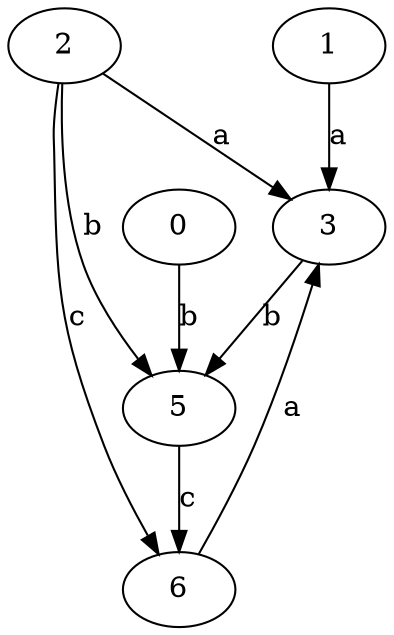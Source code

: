 strict digraph  {
2;
0;
3;
5;
1;
6;
2 -> 3  [label=a];
2 -> 5  [label=b];
2 -> 6  [label=c];
0 -> 5  [label=b];
3 -> 5  [label=b];
5 -> 6  [label=c];
1 -> 3  [label=a];
6 -> 3  [label=a];
}
